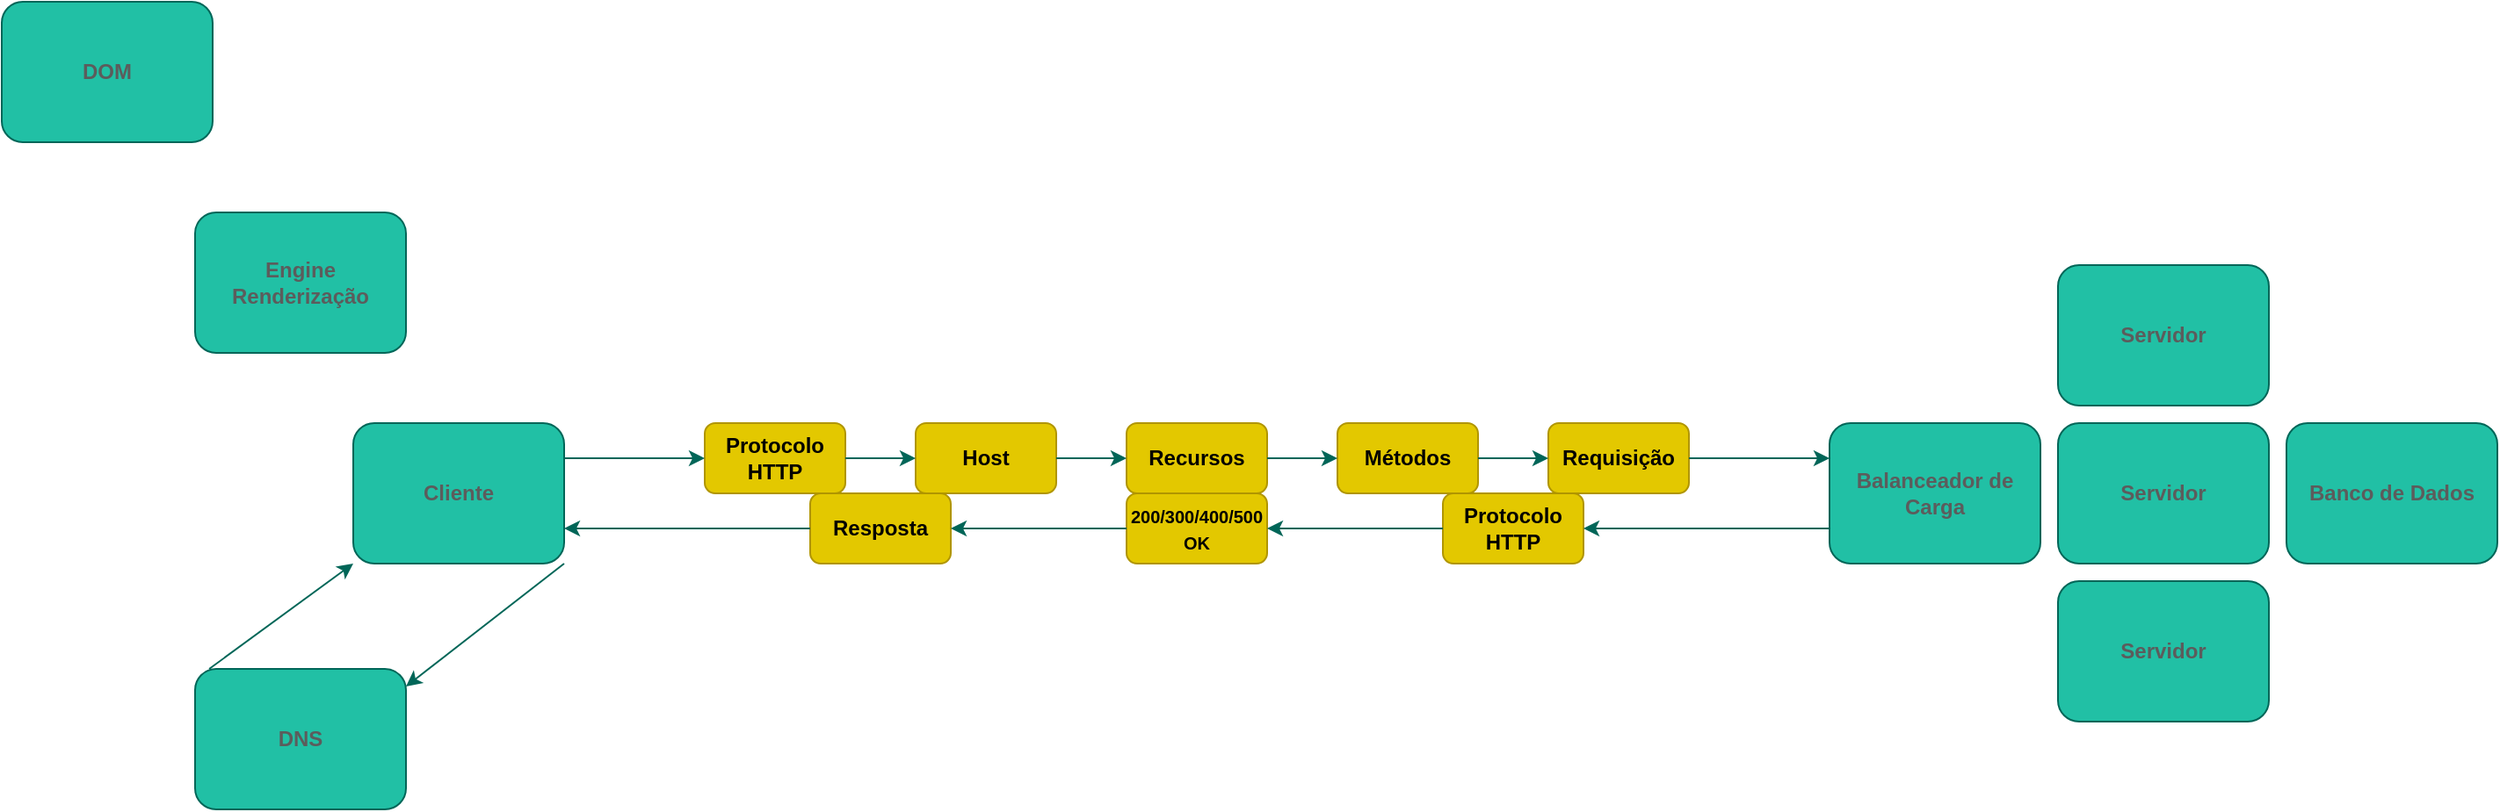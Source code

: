 <mxfile version="14.6.0" type="device"><diagram id="mo_umBmOJo1HuhX-O2T9" name="Page-1"><mxGraphModel dx="1871" dy="575" grid="1" gridSize="10" guides="1" tooltips="1" connect="1" arrows="1" fold="1" page="1" pageScale="1" pageWidth="850" pageHeight="1100" math="0" shadow="0"><root><mxCell id="0"/><mxCell id="1" parent="0"/><mxCell id="8Pdfx8y1FkjkaQ_ckXld-2" value="Cliente" style="rounded=1;whiteSpace=wrap;html=1;fillColor=#21C0A5;strokeColor=#006658;fontColor=#5C5C5C;fontStyle=1" parent="1" vertex="1"><mxGeometry x="-320" y="320" width="120" height="80" as="geometry"/></mxCell><mxCell id="8Pdfx8y1FkjkaQ_ckXld-5" value="Engine Renderização" style="rounded=1;whiteSpace=wrap;html=1;fillColor=#21C0A5;strokeColor=#006658;fontColor=#5C5C5C;fontStyle=1" parent="1" vertex="1"><mxGeometry x="-410" y="200" width="120" height="80" as="geometry"/></mxCell><mxCell id="8Pdfx8y1FkjkaQ_ckXld-6" value="DNS" style="rounded=1;whiteSpace=wrap;html=1;fillColor=#21C0A5;strokeColor=#006658;fontColor=#5C5C5C;fontStyle=1" parent="1" vertex="1"><mxGeometry x="-410" y="460" width="120" height="80" as="geometry"/></mxCell><mxCell id="8Pdfx8y1FkjkaQ_ckXld-7" value="DOM" style="rounded=1;whiteSpace=wrap;html=1;fillColor=#21C0A5;strokeColor=#006658;fontColor=#5C5C5C;fontStyle=1" parent="1" vertex="1"><mxGeometry x="-520" y="80" width="120" height="80" as="geometry"/></mxCell><mxCell id="tkWMoDiRBhjEzNCES0g0-1" value="Protocolo HTTP" style="rounded=1;whiteSpace=wrap;html=1;fillColor=#e3c800;strokeColor=#B09500;fontStyle=1" parent="1" vertex="1"><mxGeometry x="-120" y="320" width="80" height="40" as="geometry"/></mxCell><mxCell id="tkWMoDiRBhjEzNCES0g0-2" value="Host" style="rounded=1;whiteSpace=wrap;html=1;fillColor=#e3c800;strokeColor=#B09500;fontStyle=1" parent="1" vertex="1"><mxGeometry y="320" width="80" height="40" as="geometry"/></mxCell><mxCell id="tkWMoDiRBhjEzNCES0g0-3" value="Recursos" style="rounded=1;whiteSpace=wrap;html=1;fillColor=#e3c800;strokeColor=#B09500;fontStyle=1" parent="1" vertex="1"><mxGeometry x="120" y="320" width="80" height="40" as="geometry"/></mxCell><mxCell id="tkWMoDiRBhjEzNCES0g0-4" value="Métodos" style="rounded=1;whiteSpace=wrap;html=1;fillColor=#e3c800;strokeColor=#B09500;fontStyle=1" parent="1" vertex="1"><mxGeometry x="240" y="320" width="80" height="40" as="geometry"/></mxCell><mxCell id="tkWMoDiRBhjEzNCES0g0-6" value="Requisição" style="rounded=1;whiteSpace=wrap;html=1;fillColor=#e3c800;strokeColor=#B09500;fontStyle=1" parent="1" vertex="1"><mxGeometry x="360" y="320" width="80" height="40" as="geometry"/></mxCell><mxCell id="tkWMoDiRBhjEzNCES0g0-12" value="" style="endArrow=classic;html=1;entryX=0;entryY=1;entryDx=0;entryDy=0;exitX=0.067;exitY=0;exitDx=0;exitDy=0;exitPerimeter=0;strokeColor=#006658;fontColor=#5C5C5C;fontStyle=1" parent="1" source="8Pdfx8y1FkjkaQ_ckXld-6" target="8Pdfx8y1FkjkaQ_ckXld-2" edge="1"><mxGeometry width="50" height="50" relative="1" as="geometry"><mxPoint x="70" y="470" as="sourcePoint"/><mxPoint x="470" y="260" as="targetPoint"/></mxGeometry></mxCell><mxCell id="tkWMoDiRBhjEzNCES0g0-13" value="" style="endArrow=classic;html=1;exitX=1;exitY=1;exitDx=0;exitDy=0;strokeColor=#006658;fontColor=#5C5C5C;fontStyle=1" parent="1" source="8Pdfx8y1FkjkaQ_ckXld-2" edge="1"><mxGeometry width="50" height="50" relative="1" as="geometry"><mxPoint x="230" y="410" as="sourcePoint"/><mxPoint x="-290" y="470" as="targetPoint"/></mxGeometry></mxCell><mxCell id="tkWMoDiRBhjEzNCES0g0-14" value="Resposta" style="rounded=1;whiteSpace=wrap;html=1;fillColor=#e3c800;strokeColor=#B09500;fontStyle=1" parent="1" vertex="1"><mxGeometry x="-60" y="360" width="80" height="40" as="geometry"/></mxCell><mxCell id="tkWMoDiRBhjEzNCES0g0-15" value="&lt;font style=&quot;font-size: 10px&quot;&gt;200/300/400/500 OK&lt;/font&gt;" style="rounded=1;whiteSpace=wrap;html=1;fillColor=#e3c800;strokeColor=#B09500;fontStyle=1" parent="1" vertex="1"><mxGeometry x="120" y="360" width="80" height="40" as="geometry"/></mxCell><mxCell id="tkWMoDiRBhjEzNCES0g0-16" value="&lt;font style=&quot;font-size: 12px&quot;&gt;Protocolo HTTP&lt;/font&gt;" style="rounded=1;whiteSpace=wrap;html=1;fillColor=#e3c800;strokeColor=#B09500;fontStyle=1" parent="1" vertex="1"><mxGeometry x="300" y="360" width="80" height="40" as="geometry"/></mxCell><mxCell id="tkWMoDiRBhjEzNCES0g0-17" value="" style="endArrow=classic;html=1;exitX=1;exitY=0.25;exitDx=0;exitDy=0;entryX=0;entryY=0.5;entryDx=0;entryDy=0;strokeColor=#006658;fontColor=#5C5C5C;fontStyle=1" parent="1" source="8Pdfx8y1FkjkaQ_ckXld-2" target="tkWMoDiRBhjEzNCES0g0-1" edge="1"><mxGeometry width="50" height="50" relative="1" as="geometry"><mxPoint x="230" y="450" as="sourcePoint"/><mxPoint x="280" y="400" as="targetPoint"/></mxGeometry></mxCell><mxCell id="tkWMoDiRBhjEzNCES0g0-18" value="" style="endArrow=classic;html=1;exitX=1;exitY=0.5;exitDx=0;exitDy=0;entryX=0;entryY=0.5;entryDx=0;entryDy=0;strokeColor=#006658;fontStyle=1" parent="1" source="tkWMoDiRBhjEzNCES0g0-1" target="tkWMoDiRBhjEzNCES0g0-2" edge="1"><mxGeometry width="50" height="50" relative="1" as="geometry"><mxPoint x="-190" y="350" as="sourcePoint"/><mxPoint x="-110" y="350" as="targetPoint"/></mxGeometry></mxCell><mxCell id="tkWMoDiRBhjEzNCES0g0-19" value="" style="endArrow=classic;html=1;exitX=1;exitY=0.5;exitDx=0;exitDy=0;entryX=0;entryY=0.5;entryDx=0;entryDy=0;strokeColor=#006658;fontStyle=1" parent="1" source="tkWMoDiRBhjEzNCES0g0-2" target="tkWMoDiRBhjEzNCES0g0-3" edge="1"><mxGeometry width="50" height="50" relative="1" as="geometry"><mxPoint x="230" y="450" as="sourcePoint"/><mxPoint x="280" y="400" as="targetPoint"/></mxGeometry></mxCell><mxCell id="tkWMoDiRBhjEzNCES0g0-20" value="" style="endArrow=classic;html=1;exitX=1;exitY=0.5;exitDx=0;exitDy=0;entryX=0;entryY=0.5;entryDx=0;entryDy=0;strokeColor=#006658;fontStyle=1" parent="1" source="tkWMoDiRBhjEzNCES0g0-3" target="tkWMoDiRBhjEzNCES0g0-4" edge="1"><mxGeometry width="50" height="50" relative="1" as="geometry"><mxPoint x="90" y="350" as="sourcePoint"/><mxPoint x="130" y="350" as="targetPoint"/></mxGeometry></mxCell><mxCell id="tkWMoDiRBhjEzNCES0g0-21" value="" style="endArrow=classic;html=1;exitX=1;exitY=0.5;exitDx=0;exitDy=0;entryX=0;entryY=0.5;entryDx=0;entryDy=0;strokeColor=#006658;fontStyle=1" parent="1" source="tkWMoDiRBhjEzNCES0g0-4" target="tkWMoDiRBhjEzNCES0g0-6" edge="1"><mxGeometry width="50" height="50" relative="1" as="geometry"><mxPoint x="210" y="350" as="sourcePoint"/><mxPoint x="250" y="350" as="targetPoint"/></mxGeometry></mxCell><mxCell id="tkWMoDiRBhjEzNCES0g0-22" value="Balanceador de Carga" style="rounded=1;whiteSpace=wrap;html=1;fillColor=#21C0A5;strokeColor=#006658;fontColor=#5C5C5C;fontStyle=1" parent="1" vertex="1"><mxGeometry x="520" y="320" width="120" height="80" as="geometry"/></mxCell><mxCell id="tkWMoDiRBhjEzNCES0g0-23" value="" style="endArrow=classic;html=1;exitX=1;exitY=0.5;exitDx=0;exitDy=0;entryX=0;entryY=0.25;entryDx=0;entryDy=0;strokeColor=#006658;fontColor=#5C5C5C;fontStyle=1" parent="1" source="tkWMoDiRBhjEzNCES0g0-6" target="tkWMoDiRBhjEzNCES0g0-22" edge="1"><mxGeometry width="50" height="50" relative="1" as="geometry"><mxPoint x="-190" y="350" as="sourcePoint"/><mxPoint x="-110" y="350" as="targetPoint"/></mxGeometry></mxCell><mxCell id="tkWMoDiRBhjEzNCES0g0-24" value="" style="endArrow=classic;html=1;exitX=0;exitY=0.75;exitDx=0;exitDy=0;entryX=1;entryY=0.5;entryDx=0;entryDy=0;strokeColor=#006658;fontColor=#5C5C5C;fontStyle=1" parent="1" source="tkWMoDiRBhjEzNCES0g0-22" target="tkWMoDiRBhjEzNCES0g0-16" edge="1"><mxGeometry width="50" height="50" relative="1" as="geometry"><mxPoint x="260" y="450" as="sourcePoint"/><mxPoint x="310" y="400" as="targetPoint"/></mxGeometry></mxCell><mxCell id="tkWMoDiRBhjEzNCES0g0-25" value="" style="endArrow=classic;html=1;exitX=0;exitY=0.5;exitDx=0;exitDy=0;entryX=1;entryY=0.5;entryDx=0;entryDy=0;strokeColor=#006658;fontStyle=1" parent="1" source="tkWMoDiRBhjEzNCES0g0-16" target="tkWMoDiRBhjEzNCES0g0-15" edge="1"><mxGeometry width="50" height="50" relative="1" as="geometry"><mxPoint x="260" y="450" as="sourcePoint"/><mxPoint x="310" y="400" as="targetPoint"/></mxGeometry></mxCell><mxCell id="tkWMoDiRBhjEzNCES0g0-26" value="" style="endArrow=classic;html=1;exitX=0;exitY=0.5;exitDx=0;exitDy=0;entryX=1;entryY=0.5;entryDx=0;entryDy=0;strokeColor=#006658;fontStyle=1" parent="1" source="tkWMoDiRBhjEzNCES0g0-15" target="tkWMoDiRBhjEzNCES0g0-14" edge="1"><mxGeometry width="50" height="50" relative="1" as="geometry"><mxPoint x="310" y="390" as="sourcePoint"/><mxPoint x="210" y="390" as="targetPoint"/></mxGeometry></mxCell><mxCell id="tkWMoDiRBhjEzNCES0g0-27" value="" style="endArrow=classic;html=1;exitX=0;exitY=0.5;exitDx=0;exitDy=0;entryX=1;entryY=0.75;entryDx=0;entryDy=0;strokeColor=#006658;fontColor=#5C5C5C;fontStyle=1" parent="1" source="tkWMoDiRBhjEzNCES0g0-14" target="8Pdfx8y1FkjkaQ_ckXld-2" edge="1"><mxGeometry width="50" height="50" relative="1" as="geometry"><mxPoint x="130" y="390" as="sourcePoint"/><mxPoint x="30" y="390" as="targetPoint"/></mxGeometry></mxCell><mxCell id="tkWMoDiRBhjEzNCES0g0-28" value="Servidor" style="rounded=1;whiteSpace=wrap;html=1;fillColor=#21C0A5;strokeColor=#006658;fontColor=#5C5C5C;fontStyle=1" parent="1" vertex="1"><mxGeometry x="650" y="320" width="120" height="80" as="geometry"/></mxCell><mxCell id="tkWMoDiRBhjEzNCES0g0-29" value="Servidor" style="rounded=1;whiteSpace=wrap;html=1;fillColor=#21C0A5;strokeColor=#006658;fontColor=#5C5C5C;fontStyle=1" parent="1" vertex="1"><mxGeometry x="650" y="230" width="120" height="80" as="geometry"/></mxCell><mxCell id="tkWMoDiRBhjEzNCES0g0-30" value="Servidor" style="rounded=1;whiteSpace=wrap;html=1;fillColor=#21C0A5;strokeColor=#006658;fontColor=#5C5C5C;fontStyle=1" parent="1" vertex="1"><mxGeometry x="650" y="410" width="120" height="80" as="geometry"/></mxCell><mxCell id="tkWMoDiRBhjEzNCES0g0-31" value="Banco de Dados" style="rounded=1;whiteSpace=wrap;html=1;fillColor=#21C0A5;strokeColor=#006658;fontColor=#5C5C5C;fontStyle=1" parent="1" vertex="1"><mxGeometry x="780" y="320" width="120" height="80" as="geometry"/></mxCell></root></mxGraphModel></diagram></mxfile>